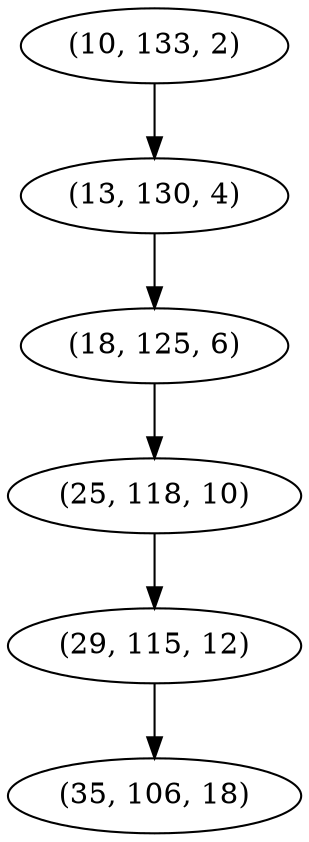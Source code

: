 digraph tree {
    "(10, 133, 2)";
    "(13, 130, 4)";
    "(18, 125, 6)";
    "(25, 118, 10)";
    "(29, 115, 12)";
    "(35, 106, 18)";
    "(10, 133, 2)" -> "(13, 130, 4)";
    "(13, 130, 4)" -> "(18, 125, 6)";
    "(18, 125, 6)" -> "(25, 118, 10)";
    "(25, 118, 10)" -> "(29, 115, 12)";
    "(29, 115, 12)" -> "(35, 106, 18)";
}
